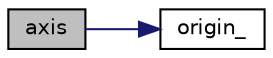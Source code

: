 digraph "axis"
{
  bgcolor="transparent";
  edge [fontname="Helvetica",fontsize="10",labelfontname="Helvetica",labelfontsize="10"];
  node [fontname="Helvetica",fontsize="10",shape=record];
  rankdir="LR";
  Node1 [label="axis",height=0.2,width=0.4,color="black", fillcolor="grey75", style="filled" fontcolor="black"];
  Node1 -> Node2 [color="midnightblue",fontsize="10",style="solid",fontname="Helvetica"];
  Node2 [label="origin_",height=0.2,width=0.4,color="black",URL="$cylindricalInletVelocityFvPatchVectorField_8C.html#ad2f316503de7d3be1e95bbcf25b6564e"];
}
